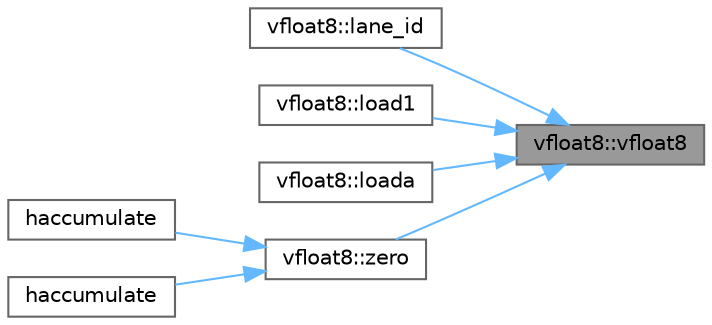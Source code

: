digraph "vfloat8::vfloat8"
{
 // LATEX_PDF_SIZE
  bgcolor="transparent";
  edge [fontname=Helvetica,fontsize=10,labelfontname=Helvetica,labelfontsize=10];
  node [fontname=Helvetica,fontsize=10,shape=box,height=0.2,width=0.4];
  rankdir="RL";
  Node1 [id="Node000001",label="vfloat8::vfloat8",height=0.2,width=0.4,color="gray40", fillcolor="grey60", style="filled", fontcolor="black",tooltip="Construct from zero-initialized value."];
  Node1 -> Node2 [id="edge1_Node000001_Node000002",dir="back",color="steelblue1",style="solid",tooltip=" "];
  Node2 [id="Node000002",label="vfloat8::lane_id",height=0.2,width=0.4,color="grey40", fillcolor="white", style="filled",URL="$structvfloat8.html#a48c6f6ea9ddbaf9ca1976220f4a2b3a8",tooltip="Factory that returns a vector containing the lane IDs."];
  Node1 -> Node3 [id="edge2_Node000001_Node000003",dir="back",color="steelblue1",style="solid",tooltip=" "];
  Node3 [id="Node000003",label="vfloat8::load1",height=0.2,width=0.4,color="grey40", fillcolor="white", style="filled",URL="$structvfloat8.html#af2febf16d41adb3b184afe9a678bc854",tooltip="Factory that returns a replicated scalar loaded from memory."];
  Node1 -> Node4 [id="edge3_Node000001_Node000004",dir="back",color="steelblue1",style="solid",tooltip=" "];
  Node4 [id="Node000004",label="vfloat8::loada",height=0.2,width=0.4,color="grey40", fillcolor="white", style="filled",URL="$structvfloat8.html#a8bf03cd240f8857b595ab9019cca3e77",tooltip="Factory that returns a vector loaded from 32B aligned memory."];
  Node1 -> Node5 [id="edge4_Node000001_Node000005",dir="back",color="steelblue1",style="solid",tooltip=" "];
  Node5 [id="Node000005",label="vfloat8::zero",height=0.2,width=0.4,color="grey40", fillcolor="white", style="filled",URL="$structvfloat8.html#ad178ffd2ad80124776b5cafa60bba174",tooltip="Factory that returns a vector of zeros."];
  Node5 -> Node6 [id="edge5_Node000005_Node000006",dir="back",color="steelblue1",style="solid",tooltip=" "];
  Node6 [id="Node000006",label="haccumulate",height=0.2,width=0.4,color="grey40", fillcolor="white", style="filled",URL="$astcenc__vecmathlib__avx2__8_8h.html#ab468787d1c874f7e604b73b083de661f",tooltip="Accumulate masked lane-wise sums for a vector, folded 4-wide."];
  Node5 -> Node7 [id="edge6_Node000005_Node000007",dir="back",color="steelblue1",style="solid",tooltip=" "];
  Node7 [id="Node000007",label="haccumulate",height=0.2,width=0.4,color="grey40", fillcolor="white", style="filled",URL="$astcenc__vecmathlib__avx2__8_8h.html#aff255c60741626dbc4c36b9aa78f89cd",tooltip="Accumulate masked lane-wise sums for a vector."];
}

